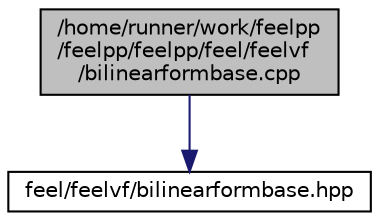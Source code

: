 digraph "/home/runner/work/feelpp/feelpp/feelpp/feel/feelvf/bilinearformbase.cpp"
{
 // LATEX_PDF_SIZE
  edge [fontname="Helvetica",fontsize="10",labelfontname="Helvetica",labelfontsize="10"];
  node [fontname="Helvetica",fontsize="10",shape=record];
  Node1 [label="/home/runner/work/feelpp\l/feelpp/feelpp/feel/feelvf\l/bilinearformbase.cpp",height=0.2,width=0.4,color="black", fillcolor="grey75", style="filled", fontcolor="black",tooltip="-*- mode: c++; coding: utf-8; tab-width: 4; indent-tabs-mode: nil; c-basic-offset: 4; show-trailing-w..."];
  Node1 -> Node2 [color="midnightblue",fontsize="10",style="solid",fontname="Helvetica"];
  Node2 [label="feel/feelvf/bilinearformbase.hpp",height=0.2,width=0.4,color="black", fillcolor="white", style="filled",URL="$bilinearformbase_8hpp.html",tooltip="-*- mode: c++; coding: utf-8; tab-width: 4; indent-tabs-mode: nil; c-basic-offset: 4; show-trailing-w..."];
}
